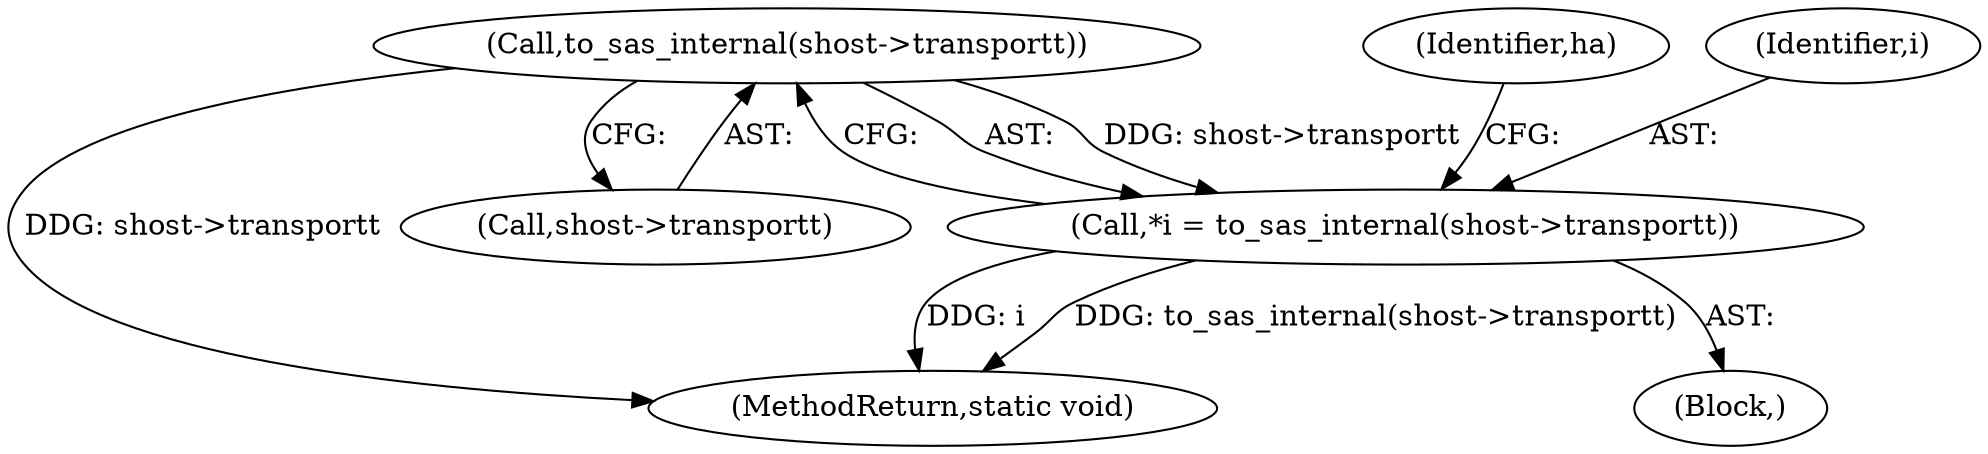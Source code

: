digraph "0_linux_318aaf34f1179b39fa9c30fa0f3288b645beee39_1@pointer" {
"1000120" [label="(Call,to_sas_internal(shost->transportt))"];
"1000118" [label="(Call,*i = to_sas_internal(shost->transportt))"];
"1000405" [label="(MethodReturn,static void)"];
"1000118" [label="(Call,*i = to_sas_internal(shost->transportt))"];
"1000127" [label="(Identifier,ha)"];
"1000108" [label="(Block,)"];
"1000120" [label="(Call,to_sas_internal(shost->transportt))"];
"1000119" [label="(Identifier,i)"];
"1000121" [label="(Call,shost->transportt)"];
"1000120" -> "1000118"  [label="AST: "];
"1000120" -> "1000121"  [label="CFG: "];
"1000121" -> "1000120"  [label="AST: "];
"1000118" -> "1000120"  [label="CFG: "];
"1000120" -> "1000405"  [label="DDG: shost->transportt"];
"1000120" -> "1000118"  [label="DDG: shost->transportt"];
"1000118" -> "1000108"  [label="AST: "];
"1000119" -> "1000118"  [label="AST: "];
"1000127" -> "1000118"  [label="CFG: "];
"1000118" -> "1000405"  [label="DDG: to_sas_internal(shost->transportt)"];
"1000118" -> "1000405"  [label="DDG: i"];
}
